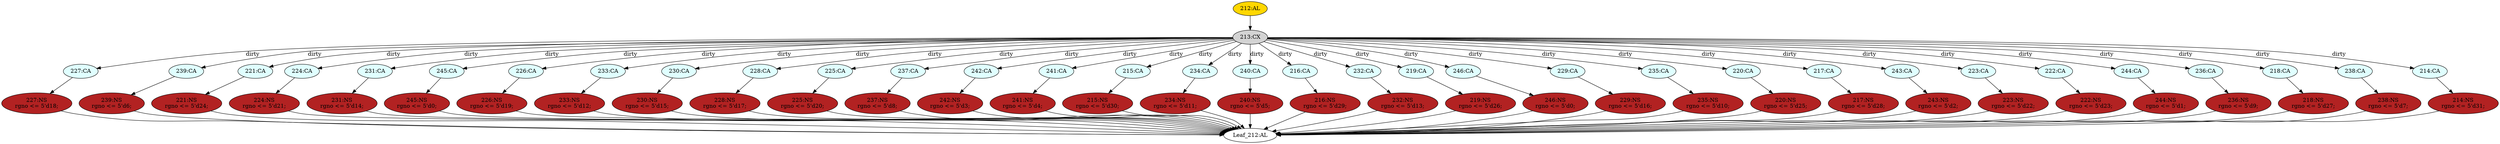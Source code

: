 strict digraph "" {
	node [label="\N"];
	"245:NS"	 [ast="<pyverilog.vparser.ast.NonblockingSubstitution object at 0x7fcb433cd490>",
		fillcolor=firebrick,
		label="245:NS
rgno <= 5'd0;",
		statements="[<pyverilog.vparser.ast.NonblockingSubstitution object at 0x7fcb433cd490>]",
		style=filled,
		typ=NonblockingSubstitution];
	"Leaf_212:AL"	 [def_var="['rgno']",
		label="Leaf_212:AL"];
	"245:NS" -> "Leaf_212:AL"	 [cond="[]",
		lineno=None];
	"227:CA"	 [ast="<pyverilog.vparser.ast.Case object at 0x7fcb433cd610>",
		fillcolor=lightcyan,
		label="227:CA",
		statements="[]",
		style=filled,
		typ=Case];
	"227:NS"	 [ast="<pyverilog.vparser.ast.NonblockingSubstitution object at 0x7fcb433cd5d0>",
		fillcolor=firebrick,
		label="227:NS
rgno <= 5'd18;",
		statements="[<pyverilog.vparser.ast.NonblockingSubstitution object at 0x7fcb433cd5d0>]",
		style=filled,
		typ=NonblockingSubstitution];
	"227:CA" -> "227:NS"	 [cond="[]",
		lineno=None];
	"225:NS"	 [ast="<pyverilog.vparser.ast.NonblockingSubstitution object at 0x7fcb433cd950>",
		fillcolor=firebrick,
		label="225:NS
rgno <= 5'd20;",
		statements="[<pyverilog.vparser.ast.NonblockingSubstitution object at 0x7fcb433cd950>]",
		style=filled,
		typ=NonblockingSubstitution];
	"225:NS" -> "Leaf_212:AL"	 [cond="[]",
		lineno=None];
	"229:NS"	 [ast="<pyverilog.vparser.ast.NonblockingSubstitution object at 0x7fcb433cda90>",
		fillcolor=firebrick,
		label="229:NS
rgno <= 5'd16;",
		statements="[<pyverilog.vparser.ast.NonblockingSubstitution object at 0x7fcb433cda90>]",
		style=filled,
		typ=NonblockingSubstitution];
	"229:NS" -> "Leaf_212:AL"	 [cond="[]",
		lineno=None];
	"239:CA"	 [ast="<pyverilog.vparser.ast.Case object at 0x7fcb433cdbd0>",
		fillcolor=lightcyan,
		label="239:CA",
		statements="[]",
		style=filled,
		typ=Case];
	"239:NS"	 [ast="<pyverilog.vparser.ast.NonblockingSubstitution object at 0x7fcb433cdc50>",
		fillcolor=firebrick,
		label="239:NS
rgno <= 5'd6;",
		statements="[<pyverilog.vparser.ast.NonblockingSubstitution object at 0x7fcb433cdc50>]",
		style=filled,
		typ=NonblockingSubstitution];
	"239:CA" -> "239:NS"	 [cond="[]",
		lineno=None];
	"242:NS"	 [ast="<pyverilog.vparser.ast.NonblockingSubstitution object at 0x7fcb433cdd90>",
		fillcolor=firebrick,
		label="242:NS
rgno <= 5'd3;",
		statements="[<pyverilog.vparser.ast.NonblockingSubstitution object at 0x7fcb433cdd90>]",
		style=filled,
		typ=NonblockingSubstitution];
	"242:NS" -> "Leaf_212:AL"	 [cond="[]",
		lineno=None];
	"221:CA"	 [ast="<pyverilog.vparser.ast.Case object at 0x7fcb433cded0>",
		fillcolor=lightcyan,
		label="221:CA",
		statements="[]",
		style=filled,
		typ=Case];
	"221:NS"	 [ast="<pyverilog.vparser.ast.NonblockingSubstitution object at 0x7fcb433cdf50>",
		fillcolor=firebrick,
		label="221:NS
rgno <= 5'd24;",
		statements="[<pyverilog.vparser.ast.NonblockingSubstitution object at 0x7fcb433cdf50>]",
		style=filled,
		typ=NonblockingSubstitution];
	"221:CA" -> "221:NS"	 [cond="[]",
		lineno=None];
	"238:NS"	 [ast="<pyverilog.vparser.ast.NonblockingSubstitution object at 0x7fcb433840d0>",
		fillcolor=firebrick,
		label="238:NS
rgno <= 5'd7;",
		statements="[<pyverilog.vparser.ast.NonblockingSubstitution object at 0x7fcb433840d0>]",
		style=filled,
		typ=NonblockingSubstitution];
	"238:NS" -> "Leaf_212:AL"	 [cond="[]",
		lineno=None];
	"232:NS"	 [ast="<pyverilog.vparser.ast.NonblockingSubstitution object at 0x7fcb43384210>",
		fillcolor=firebrick,
		label="232:NS
rgno <= 5'd13;",
		statements="[<pyverilog.vparser.ast.NonblockingSubstitution object at 0x7fcb43384210>]",
		style=filled,
		typ=NonblockingSubstitution];
	"232:NS" -> "Leaf_212:AL"	 [cond="[]",
		lineno=None];
	"216:NS"	 [ast="<pyverilog.vparser.ast.NonblockingSubstitution object at 0x7fcb43384350>",
		fillcolor=firebrick,
		label="216:NS
rgno <= 5'd29;",
		statements="[<pyverilog.vparser.ast.NonblockingSubstitution object at 0x7fcb43384350>]",
		style=filled,
		typ=NonblockingSubstitution];
	"216:NS" -> "Leaf_212:AL"	 [cond="[]",
		lineno=None];
	"224:CA"	 [ast="<pyverilog.vparser.ast.Case object at 0x7fcb43377610>",
		fillcolor=lightcyan,
		label="224:CA",
		statements="[]",
		style=filled,
		typ=Case];
	"224:NS"	 [ast="<pyverilog.vparser.ast.NonblockingSubstitution object at 0x7fcb43377690>",
		fillcolor=firebrick,
		label="224:NS
rgno <= 5'd21;",
		statements="[<pyverilog.vparser.ast.NonblockingSubstitution object at 0x7fcb43377690>]",
		style=filled,
		typ=NonblockingSubstitution];
	"224:CA" -> "224:NS"	 [cond="[]",
		lineno=None];
	"231:CA"	 [ast="<pyverilog.vparser.ast.Case object at 0x7fcb43377f90>",
		fillcolor=lightcyan,
		label="231:CA",
		statements="[]",
		style=filled,
		typ=Case];
	"231:NS"	 [ast="<pyverilog.vparser.ast.NonblockingSubstitution object at 0x7fcb433a5050>",
		fillcolor=firebrick,
		label="231:NS
rgno <= 5'd14;",
		statements="[<pyverilog.vparser.ast.NonblockingSubstitution object at 0x7fcb433a5050>]",
		style=filled,
		typ=NonblockingSubstitution];
	"231:CA" -> "231:NS"	 [cond="[]",
		lineno=None];
	"243:NS"	 [ast="<pyverilog.vparser.ast.NonblockingSubstitution object at 0x7fcb433ae2d0>",
		fillcolor=firebrick,
		label="243:NS
rgno <= 5'd2;",
		statements="[<pyverilog.vparser.ast.NonblockingSubstitution object at 0x7fcb433ae2d0>]",
		style=filled,
		typ=NonblockingSubstitution];
	"243:NS" -> "Leaf_212:AL"	 [cond="[]",
		lineno=None];
	"245:CA"	 [ast="<pyverilog.vparser.ast.Case object at 0x7fcb433ae650>",
		fillcolor=lightcyan,
		label="245:CA",
		statements="[]",
		style=filled,
		typ=Case];
	"245:CA" -> "245:NS"	 [cond="[]",
		lineno=None];
	"220:NS"	 [ast="<pyverilog.vparser.ast.NonblockingSubstitution object at 0x7fcb43377090>",
		fillcolor=firebrick,
		label="220:NS
rgno <= 5'd25;",
		statements="[<pyverilog.vparser.ast.NonblockingSubstitution object at 0x7fcb43377090>]",
		style=filled,
		typ=NonblockingSubstitution];
	"220:NS" -> "Leaf_212:AL"	 [cond="[]",
		lineno=None];
	"226:CA"	 [ast="<pyverilog.vparser.ast.Case object at 0x7fcb433778d0>",
		fillcolor=lightcyan,
		label="226:CA",
		statements="[]",
		style=filled,
		typ=Case];
	"226:NS"	 [ast="<pyverilog.vparser.ast.NonblockingSubstitution object at 0x7fcb43377950>",
		fillcolor=firebrick,
		label="226:NS
rgno <= 5'd19;",
		statements="[<pyverilog.vparser.ast.NonblockingSubstitution object at 0x7fcb43377950>]",
		style=filled,
		typ=NonblockingSubstitution];
	"226:CA" -> "226:NS"	 [cond="[]",
		lineno=None];
	"233:CA"	 [ast="<pyverilog.vparser.ast.Case object at 0x7fcb433a5290>",
		fillcolor=lightcyan,
		label="233:CA",
		statements="[]",
		style=filled,
		typ=Case];
	"233:NS"	 [ast="<pyverilog.vparser.ast.NonblockingSubstitution object at 0x7fcb433a5310>",
		fillcolor=firebrick,
		label="233:NS
rgno <= 5'd12;",
		statements="[<pyverilog.vparser.ast.NonblockingSubstitution object at 0x7fcb433a5310>]",
		style=filled,
		typ=NonblockingSubstitution];
	"233:CA" -> "233:NS"	 [cond="[]",
		lineno=None];
	"237:NS"	 [ast="<pyverilog.vparser.ast.NonblockingSubstitution object at 0x7fcb433a5b10>",
		fillcolor=firebrick,
		label="237:NS
rgno <= 5'd8;",
		statements="[<pyverilog.vparser.ast.NonblockingSubstitution object at 0x7fcb433a5b10>]",
		style=filled,
		typ=NonblockingSubstitution];
	"237:NS" -> "Leaf_212:AL"	 [cond="[]",
		lineno=None];
	"231:NS" -> "Leaf_212:AL"	 [cond="[]",
		lineno=None];
	"228:NS"	 [ast="<pyverilog.vparser.ast.NonblockingSubstitution object at 0x7fcb43377b50>",
		fillcolor=firebrick,
		label="228:NS
rgno <= 5'd17;",
		statements="[<pyverilog.vparser.ast.NonblockingSubstitution object at 0x7fcb43377b50>]",
		style=filled,
		typ=NonblockingSubstitution];
	"228:NS" -> "Leaf_212:AL"	 [cond="[]",
		lineno=None];
	"226:NS" -> "Leaf_212:AL"	 [cond="[]",
		lineno=None];
	"223:NS"	 [ast="<pyverilog.vparser.ast.NonblockingSubstitution object at 0x7fcb43377490>",
		fillcolor=firebrick,
		label="223:NS
rgno <= 5'd22;",
		statements="[<pyverilog.vparser.ast.NonblockingSubstitution object at 0x7fcb43377490>]",
		style=filled,
		typ=NonblockingSubstitution];
	"223:NS" -> "Leaf_212:AL"	 [cond="[]",
		lineno=None];
	"230:CA"	 [ast="<pyverilog.vparser.ast.Case object at 0x7fcb43377d90>",
		fillcolor=lightcyan,
		label="230:CA",
		statements="[]",
		style=filled,
		typ=Case];
	"230:NS"	 [ast="<pyverilog.vparser.ast.NonblockingSubstitution object at 0x7fcb43377e10>",
		fillcolor=firebrick,
		label="230:NS
rgno <= 5'd15;",
		statements="[<pyverilog.vparser.ast.NonblockingSubstitution object at 0x7fcb43377e10>]",
		style=filled,
		typ=NonblockingSubstitution];
	"230:CA" -> "230:NS"	 [cond="[]",
		lineno=None];
	"239:NS" -> "Leaf_212:AL"	 [cond="[]",
		lineno=None];
	"244:NS"	 [ast="<pyverilog.vparser.ast.NonblockingSubstitution object at 0x7fcb433ae4d0>",
		fillcolor=firebrick,
		label="244:NS
rgno <= 5'd1;",
		statements="[<pyverilog.vparser.ast.NonblockingSubstitution object at 0x7fcb433ae4d0>]",
		style=filled,
		typ=NonblockingSubstitution];
	"244:NS" -> "Leaf_212:AL"	 [cond="[]",
		lineno=None];
	"212:AL"	 [ast="<pyverilog.vparser.ast.Always object at 0x7fcb43384490>",
		clk_sens=True,
		fillcolor=gold,
		label="212:AL",
		sens="['clk_i']",
		statements="[]",
		style=filled,
		typ=Always,
		use_var="['dirty']"];
	"213:CX"	 [ast="<pyverilog.vparser.ast.CasexStatement object at 0x7fcb43384590>",
		fillcolor=lightgray,
		label="213:CX",
		statements="[]",
		style=filled,
		typ=CasexStatement];
	"212:AL" -> "213:CX"	 [cond="[]",
		lineno=None];
	"213:CX" -> "227:CA"	 [cond="['dirty']",
		label=dirty,
		lineno=213];
	"213:CX" -> "239:CA"	 [cond="['dirty']",
		label=dirty,
		lineno=213];
	"213:CX" -> "221:CA"	 [cond="['dirty']",
		label=dirty,
		lineno=213];
	"213:CX" -> "224:CA"	 [cond="['dirty']",
		label=dirty,
		lineno=213];
	"213:CX" -> "231:CA"	 [cond="['dirty']",
		label=dirty,
		lineno=213];
	"213:CX" -> "245:CA"	 [cond="['dirty']",
		label=dirty,
		lineno=213];
	"213:CX" -> "226:CA"	 [cond="['dirty']",
		label=dirty,
		lineno=213];
	"213:CX" -> "233:CA"	 [cond="['dirty']",
		label=dirty,
		lineno=213];
	"213:CX" -> "230:CA"	 [cond="['dirty']",
		label=dirty,
		lineno=213];
	"228:CA"	 [ast="<pyverilog.vparser.ast.Case object at 0x7fcb43377ad0>",
		fillcolor=lightcyan,
		label="228:CA",
		statements="[]",
		style=filled,
		typ=Case];
	"213:CX" -> "228:CA"	 [cond="['dirty']",
		label=dirty,
		lineno=213];
	"225:CA"	 [ast="<pyverilog.vparser.ast.Case object at 0x7fcb43377810>",
		fillcolor=lightcyan,
		label="225:CA",
		statements="[]",
		style=filled,
		typ=Case];
	"213:CX" -> "225:CA"	 [cond="['dirty']",
		label=dirty,
		lineno=213];
	"237:CA"	 [ast="<pyverilog.vparser.ast.Case object at 0x7fcb433a5a90>",
		fillcolor=lightcyan,
		label="237:CA",
		statements="[]",
		style=filled,
		typ=Case];
	"213:CX" -> "237:CA"	 [cond="['dirty']",
		label=dirty,
		lineno=213];
	"242:CA"	 [ast="<pyverilog.vparser.ast.Case object at 0x7fcb433ae190>",
		fillcolor=lightcyan,
		label="242:CA",
		statements="[]",
		style=filled,
		typ=Case];
	"213:CX" -> "242:CA"	 [cond="['dirty']",
		label=dirty,
		lineno=213];
	"241:CA"	 [ast="<pyverilog.vparser.ast.Case object at 0x7fcb433a5f50>",
		fillcolor=lightcyan,
		label="241:CA",
		statements="[]",
		style=filled,
		typ=Case];
	"213:CX" -> "241:CA"	 [cond="['dirty']",
		label=dirty,
		lineno=213];
	"215:CA"	 [ast="<pyverilog.vparser.ast.Case object at 0x7fcb43384810>",
		fillcolor=lightcyan,
		label="215:CA",
		statements="[]",
		style=filled,
		typ=Case];
	"213:CX" -> "215:CA"	 [cond="['dirty']",
		label=dirty,
		lineno=213];
	"234:CA"	 [ast="<pyverilog.vparser.ast.Case object at 0x7fcb433a5490>",
		fillcolor=lightcyan,
		label="234:CA",
		statements="[]",
		style=filled,
		typ=Case];
	"213:CX" -> "234:CA"	 [cond="['dirty']",
		label=dirty,
		lineno=213];
	"240:CA"	 [ast="<pyverilog.vparser.ast.Case object at 0x7fcb433a5d50>",
		fillcolor=lightcyan,
		label="240:CA",
		statements="[]",
		style=filled,
		typ=Case];
	"213:CX" -> "240:CA"	 [cond="['dirty']",
		label=dirty,
		lineno=213];
	"216:CA"	 [ast="<pyverilog.vparser.ast.Case object at 0x7fcb433849d0>",
		fillcolor=lightcyan,
		label="216:CA",
		statements="[]",
		style=filled,
		typ=Case];
	"213:CX" -> "216:CA"	 [cond="['dirty']",
		label=dirty,
		lineno=213];
	"232:CA"	 [ast="<pyverilog.vparser.ast.Case object at 0x7fcb433a51d0>",
		fillcolor=lightcyan,
		label="232:CA",
		statements="[]",
		style=filled,
		typ=Case];
	"213:CX" -> "232:CA"	 [cond="['dirty']",
		label=dirty,
		lineno=213];
	"219:CA"	 [ast="<pyverilog.vparser.ast.Case object at 0x7fcb43384dd0>",
		fillcolor=lightcyan,
		label="219:CA",
		statements="[]",
		style=filled,
		typ=Case];
	"213:CX" -> "219:CA"	 [cond="['dirty']",
		label=dirty,
		lineno=213];
	"246:CA"	 [ast="<pyverilog.vparser.ast.Case object at 0x7fcb433ae710>",
		fillcolor=lightcyan,
		label="246:CA",
		statements="[]",
		style=filled,
		typ=Case];
	"213:CX" -> "246:CA"	 [cond="['dirty']",
		label=dirty,
		lineno=213];
	"229:CA"	 [ast="<pyverilog.vparser.ast.Case object at 0x7fcb43377cd0>",
		fillcolor=lightcyan,
		label="229:CA",
		statements="[]",
		style=filled,
		typ=Case];
	"213:CX" -> "229:CA"	 [cond="['dirty']",
		label=dirty,
		lineno=213];
	"235:CA"	 [ast="<pyverilog.vparser.ast.Case object at 0x7fcb433a5690>",
		fillcolor=lightcyan,
		label="235:CA",
		statements="[]",
		style=filled,
		typ=Case];
	"213:CX" -> "235:CA"	 [cond="['dirty']",
		label=dirty,
		lineno=213];
	"220:CA"	 [ast="<pyverilog.vparser.ast.Case object at 0x7fcb43384fd0>",
		fillcolor=lightcyan,
		label="220:CA",
		statements="[]",
		style=filled,
		typ=Case];
	"213:CX" -> "220:CA"	 [cond="['dirty']",
		label=dirty,
		lineno=213];
	"217:CA"	 [ast="<pyverilog.vparser.ast.Case object at 0x7fcb43384a50>",
		fillcolor=lightcyan,
		label="217:CA",
		statements="[]",
		style=filled,
		typ=Case];
	"213:CX" -> "217:CA"	 [cond="['dirty']",
		label=dirty,
		lineno=213];
	"243:CA"	 [ast="<pyverilog.vparser.ast.Case object at 0x7fcb433ae250>",
		fillcolor=lightcyan,
		label="243:CA",
		statements="[]",
		style=filled,
		typ=Case];
	"213:CX" -> "243:CA"	 [cond="['dirty']",
		label=dirty,
		lineno=213];
	"223:CA"	 [ast="<pyverilog.vparser.ast.Case object at 0x7fcb43377410>",
		fillcolor=lightcyan,
		label="223:CA",
		statements="[]",
		style=filled,
		typ=Case];
	"213:CX" -> "223:CA"	 [cond="['dirty']",
		label=dirty,
		lineno=213];
	"222:CA"	 [ast="<pyverilog.vparser.ast.Case object at 0x7fcb43377210>",
		fillcolor=lightcyan,
		label="222:CA",
		statements="[]",
		style=filled,
		typ=Case];
	"213:CX" -> "222:CA"	 [cond="['dirty']",
		label=dirty,
		lineno=213];
	"244:CA"	 [ast="<pyverilog.vparser.ast.Case object at 0x7fcb433ae450>",
		fillcolor=lightcyan,
		label="244:CA",
		statements="[]",
		style=filled,
		typ=Case];
	"213:CX" -> "244:CA"	 [cond="['dirty']",
		label=dirty,
		lineno=213];
	"236:CA"	 [ast="<pyverilog.vparser.ast.Case object at 0x7fcb433a5890>",
		fillcolor=lightcyan,
		label="236:CA",
		statements="[]",
		style=filled,
		typ=Case];
	"213:CX" -> "236:CA"	 [cond="['dirty']",
		label=dirty,
		lineno=213];
	"218:CA"	 [ast="<pyverilog.vparser.ast.Case object at 0x7fcb433f4a50>",
		fillcolor=lightcyan,
		label="218:CA",
		statements="[]",
		style=filled,
		typ=Case];
	"213:CX" -> "218:CA"	 [cond="['dirty']",
		label=dirty,
		lineno=213];
	"238:CA"	 [ast="<pyverilog.vparser.ast.Case object at 0x7fcb433a5c90>",
		fillcolor=lightcyan,
		label="238:CA",
		statements="[]",
		style=filled,
		typ=Case];
	"213:CX" -> "238:CA"	 [cond="['dirty']",
		label=dirty,
		lineno=213];
	"214:CA"	 [ast="<pyverilog.vparser.ast.Case object at 0x7fcb43384650>",
		fillcolor=lightcyan,
		label="214:CA",
		statements="[]",
		style=filled,
		typ=Case];
	"213:CX" -> "214:CA"	 [cond="['dirty']",
		label=dirty,
		lineno=213];
	"228:CA" -> "228:NS"	 [cond="[]",
		lineno=None];
	"225:CA" -> "225:NS"	 [cond="[]",
		lineno=None];
	"237:CA" -> "237:NS"	 [cond="[]",
		lineno=None];
	"242:CA" -> "242:NS"	 [cond="[]",
		lineno=None];
	"214:NS"	 [ast="<pyverilog.vparser.ast.NonblockingSubstitution object at 0x7fcb433846d0>",
		fillcolor=firebrick,
		label="214:NS
rgno <= 5'd31;",
		statements="[<pyverilog.vparser.ast.NonblockingSubstitution object at 0x7fcb433846d0>]",
		style=filled,
		typ=NonblockingSubstitution];
	"214:NS" -> "Leaf_212:AL"	 [cond="[]",
		lineno=None];
	"217:NS"	 [ast="<pyverilog.vparser.ast.NonblockingSubstitution object at 0x7fcb43384ad0>",
		fillcolor=firebrick,
		label="217:NS
rgno <= 5'd28;",
		statements="[<pyverilog.vparser.ast.NonblockingSubstitution object at 0x7fcb43384ad0>]",
		style=filled,
		typ=NonblockingSubstitution];
	"217:NS" -> "Leaf_212:AL"	 [cond="[]",
		lineno=None];
	"241:NS"	 [ast="<pyverilog.vparser.ast.NonblockingSubstitution object at 0x7fcb433a5fd0>",
		fillcolor=firebrick,
		label="241:NS
rgno <= 5'd4;",
		statements="[<pyverilog.vparser.ast.NonblockingSubstitution object at 0x7fcb433a5fd0>]",
		style=filled,
		typ=NonblockingSubstitution];
	"241:CA" -> "241:NS"	 [cond="[]",
		lineno=None];
	"215:NS"	 [ast="<pyverilog.vparser.ast.NonblockingSubstitution object at 0x7fcb43384890>",
		fillcolor=firebrick,
		label="215:NS
rgno <= 5'd30;",
		statements="[<pyverilog.vparser.ast.NonblockingSubstitution object at 0x7fcb43384890>]",
		style=filled,
		typ=NonblockingSubstitution];
	"215:CA" -> "215:NS"	 [cond="[]",
		lineno=None];
	"234:NS"	 [ast="<pyverilog.vparser.ast.NonblockingSubstitution object at 0x7fcb433a5510>",
		fillcolor=firebrick,
		label="234:NS
rgno <= 5'd11;",
		statements="[<pyverilog.vparser.ast.NonblockingSubstitution object at 0x7fcb433a5510>]",
		style=filled,
		typ=NonblockingSubstitution];
	"234:CA" -> "234:NS"	 [cond="[]",
		lineno=None];
	"236:NS"	 [ast="<pyverilog.vparser.ast.NonblockingSubstitution object at 0x7fcb433a5910>",
		fillcolor=firebrick,
		label="236:NS
rgno <= 5'd9;",
		statements="[<pyverilog.vparser.ast.NonblockingSubstitution object at 0x7fcb433a5910>]",
		style=filled,
		typ=NonblockingSubstitution];
	"236:NS" -> "Leaf_212:AL"	 [cond="[]",
		lineno=None];
	"240:NS"	 [ast="<pyverilog.vparser.ast.NonblockingSubstitution object at 0x7fcb433a5dd0>",
		fillcolor=firebrick,
		label="240:NS
rgno <= 5'd5;",
		statements="[<pyverilog.vparser.ast.NonblockingSubstitution object at 0x7fcb433a5dd0>]",
		style=filled,
		typ=NonblockingSubstitution];
	"240:CA" -> "240:NS"	 [cond="[]",
		lineno=None];
	"216:CA" -> "216:NS"	 [cond="[]",
		lineno=None];
	"232:CA" -> "232:NS"	 [cond="[]",
		lineno=None];
	"219:NS"	 [ast="<pyverilog.vparser.ast.NonblockingSubstitution object at 0x7fcb43384e50>",
		fillcolor=firebrick,
		label="219:NS
rgno <= 5'd26;",
		statements="[<pyverilog.vparser.ast.NonblockingSubstitution object at 0x7fcb43384e50>]",
		style=filled,
		typ=NonblockingSubstitution];
	"219:CA" -> "219:NS"	 [cond="[]",
		lineno=None];
	"221:NS" -> "Leaf_212:AL"	 [cond="[]",
		lineno=None];
	"246:NS"	 [ast="<pyverilog.vparser.ast.NonblockingSubstitution object at 0x7fcb433ae750>",
		fillcolor=firebrick,
		label="246:NS
rgno <= 5'd0;",
		statements="[<pyverilog.vparser.ast.NonblockingSubstitution object at 0x7fcb433ae750>]",
		style=filled,
		typ=NonblockingSubstitution];
	"246:CA" -> "246:NS"	 [cond="[]",
		lineno=None];
	"234:NS" -> "Leaf_212:AL"	 [cond="[]",
		lineno=None];
	"229:CA" -> "229:NS"	 [cond="[]",
		lineno=None];
	"241:NS" -> "Leaf_212:AL"	 [cond="[]",
		lineno=None];
	"233:NS" -> "Leaf_212:AL"	 [cond="[]",
		lineno=None];
	"235:NS"	 [ast="<pyverilog.vparser.ast.NonblockingSubstitution object at 0x7fcb433a5710>",
		fillcolor=firebrick,
		label="235:NS
rgno <= 5'd10;",
		statements="[<pyverilog.vparser.ast.NonblockingSubstitution object at 0x7fcb433a5710>]",
		style=filled,
		typ=NonblockingSubstitution];
	"235:CA" -> "235:NS"	 [cond="[]",
		lineno=None];
	"220:CA" -> "220:NS"	 [cond="[]",
		lineno=None];
	"224:NS" -> "Leaf_212:AL"	 [cond="[]",
		lineno=None];
	"218:NS"	 [ast="<pyverilog.vparser.ast.NonblockingSubstitution object at 0x7fcb43384c50>",
		fillcolor=firebrick,
		label="218:NS
rgno <= 5'd27;",
		statements="[<pyverilog.vparser.ast.NonblockingSubstitution object at 0x7fcb43384c50>]",
		style=filled,
		typ=NonblockingSubstitution];
	"218:NS" -> "Leaf_212:AL"	 [cond="[]",
		lineno=None];
	"222:NS"	 [ast="<pyverilog.vparser.ast.NonblockingSubstitution object at 0x7fcb43377290>",
		fillcolor=firebrick,
		label="222:NS
rgno <= 5'd23;",
		statements="[<pyverilog.vparser.ast.NonblockingSubstitution object at 0x7fcb43377290>]",
		style=filled,
		typ=NonblockingSubstitution];
	"222:NS" -> "Leaf_212:AL"	 [cond="[]",
		lineno=None];
	"217:CA" -> "217:NS"	 [cond="[]",
		lineno=None];
	"243:CA" -> "243:NS"	 [cond="[]",
		lineno=None];
	"230:NS" -> "Leaf_212:AL"	 [cond="[]",
		lineno=None];
	"246:NS" -> "Leaf_212:AL"	 [cond="[]",
		lineno=None];
	"240:NS" -> "Leaf_212:AL"	 [cond="[]",
		lineno=None];
	"219:NS" -> "Leaf_212:AL"	 [cond="[]",
		lineno=None];
	"223:CA" -> "223:NS"	 [cond="[]",
		lineno=None];
	"222:CA" -> "222:NS"	 [cond="[]",
		lineno=None];
	"235:NS" -> "Leaf_212:AL"	 [cond="[]",
		lineno=None];
	"244:CA" -> "244:NS"	 [cond="[]",
		lineno=None];
	"215:NS" -> "Leaf_212:AL"	 [cond="[]",
		lineno=None];
	"236:CA" -> "236:NS"	 [cond="[]",
		lineno=None];
	"227:NS" -> "Leaf_212:AL"	 [cond="[]",
		lineno=None];
	"218:CA" -> "218:NS"	 [cond="[]",
		lineno=None];
	"238:CA" -> "238:NS"	 [cond="[]",
		lineno=None];
	"214:CA" -> "214:NS"	 [cond="[]",
		lineno=None];
}
